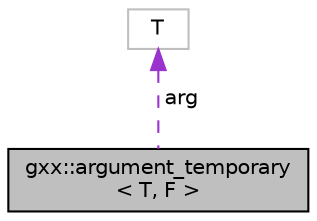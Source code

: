 digraph "gxx::argument_temporary&lt; T, F &gt;"
{
  edge [fontname="Helvetica",fontsize="10",labelfontname="Helvetica",labelfontsize="10"];
  node [fontname="Helvetica",fontsize="10",shape=record];
  Node1 [label="gxx::argument_temporary\l\< T, F \>",height=0.2,width=0.4,color="black", fillcolor="grey75", style="filled", fontcolor="black"];
  Node2 -> Node1 [dir="back",color="darkorchid3",fontsize="10",style="dashed",label=" arg" ,fontname="Helvetica"];
  Node2 [label="T",height=0.2,width=0.4,color="grey75", fillcolor="white", style="filled"];
}
